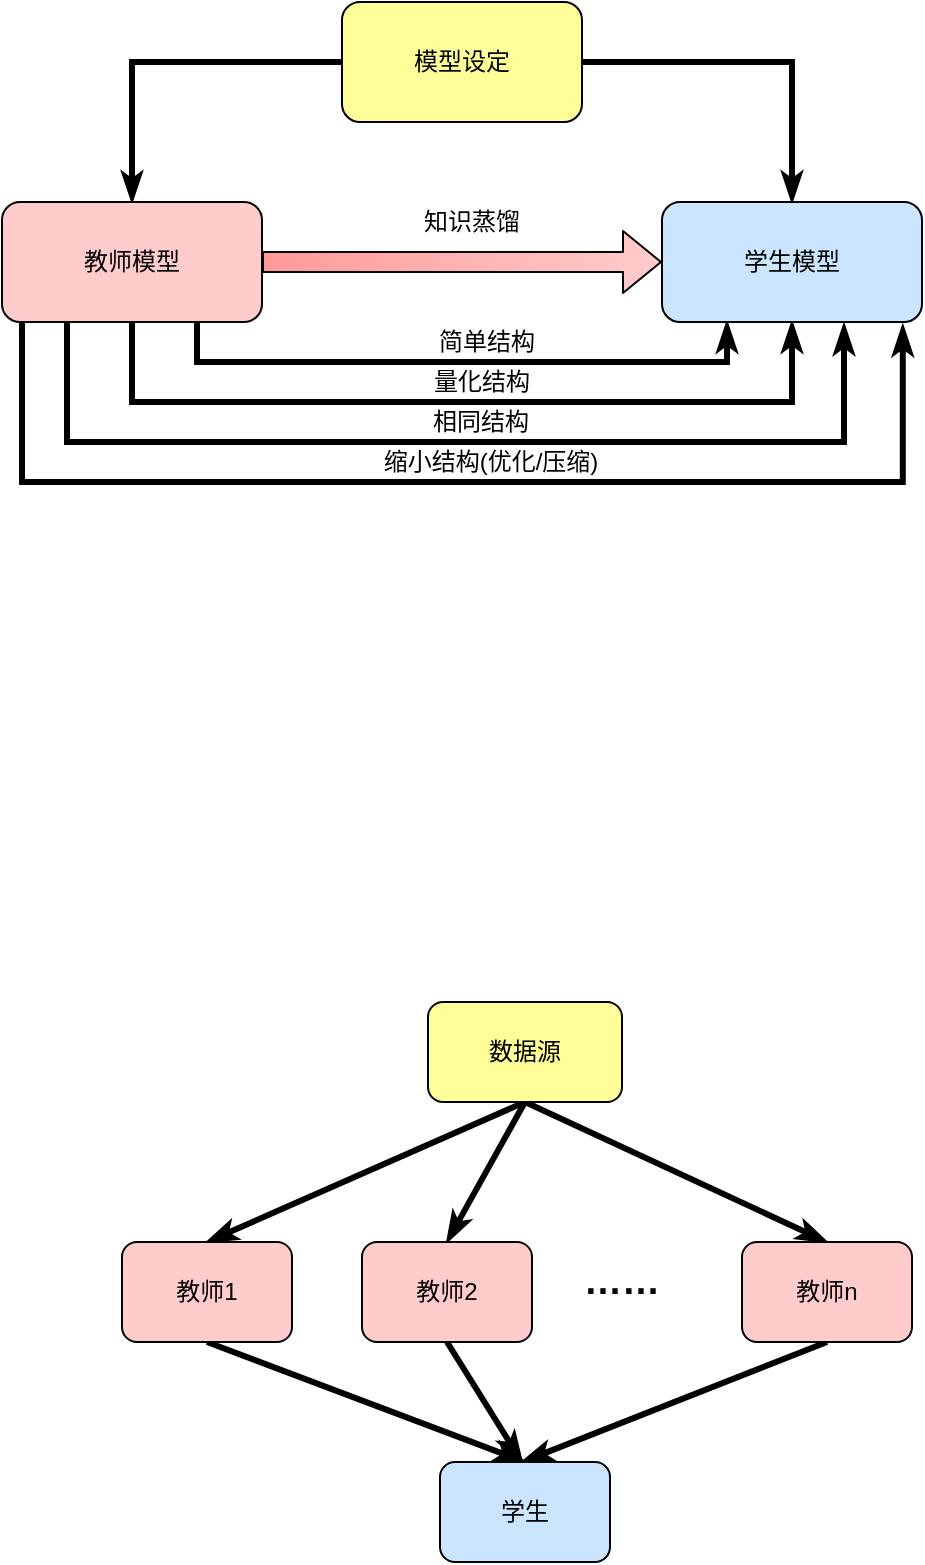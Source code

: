 <mxfile version="14.4.7" type="github">
  <diagram id="CCF14BdAKm4wxbj0LPr0" name="第 1 页">
    <mxGraphModel dx="1209" dy="599" grid="1" gridSize="10" guides="1" tooltips="1" connect="1" arrows="1" fold="1" page="1" pageScale="1" pageWidth="850" pageHeight="1100" math="0" shadow="0">
      <root>
        <mxCell id="0" />
        <mxCell id="1" parent="0" />
        <mxCell id="P4LfsCkp0AAmiIVGXh1K-5" style="edgeStyle=orthogonalEdgeStyle;rounded=0;orthogonalLoop=1;jettySize=auto;html=1;exitX=0;exitY=0.5;exitDx=0;exitDy=0;entryX=0.5;entryY=0;entryDx=0;entryDy=0;strokeWidth=3;endArrow=classicThin;endFill=1;" edge="1" parent="1" source="P4LfsCkp0AAmiIVGXh1K-1" target="P4LfsCkp0AAmiIVGXh1K-2">
          <mxGeometry relative="1" as="geometry" />
        </mxCell>
        <mxCell id="P4LfsCkp0AAmiIVGXh1K-6" style="edgeStyle=orthogonalEdgeStyle;rounded=0;orthogonalLoop=1;jettySize=auto;html=1;exitX=1;exitY=0.5;exitDx=0;exitDy=0;entryX=0.5;entryY=0;entryDx=0;entryDy=0;strokeWidth=3;endArrow=classicThin;endFill=1;" edge="1" parent="1" source="P4LfsCkp0AAmiIVGXh1K-1" target="P4LfsCkp0AAmiIVGXh1K-3">
          <mxGeometry relative="1" as="geometry" />
        </mxCell>
        <mxCell id="P4LfsCkp0AAmiIVGXh1K-1" value="模型设定" style="rounded=1;whiteSpace=wrap;html=1;fillColor=#FFFF99;" vertex="1" parent="1">
          <mxGeometry x="320" y="180" width="120" height="60" as="geometry" />
        </mxCell>
        <mxCell id="P4LfsCkp0AAmiIVGXh1K-7" style="edgeStyle=orthogonalEdgeStyle;rounded=0;orthogonalLoop=1;jettySize=auto;html=1;exitX=0.75;exitY=1;exitDx=0;exitDy=0;entryX=0.25;entryY=1;entryDx=0;entryDy=0;strokeWidth=3;endArrow=classicThin;endFill=1;" edge="1" parent="1" source="P4LfsCkp0AAmiIVGXh1K-2" target="P4LfsCkp0AAmiIVGXh1K-3">
          <mxGeometry relative="1" as="geometry" />
        </mxCell>
        <mxCell id="P4LfsCkp0AAmiIVGXh1K-8" style="edgeStyle=orthogonalEdgeStyle;rounded=0;orthogonalLoop=1;jettySize=auto;html=1;exitX=0.5;exitY=1;exitDx=0;exitDy=0;entryX=0.5;entryY=1;entryDx=0;entryDy=0;strokeWidth=3;endArrow=classicThin;endFill=1;" edge="1" parent="1" source="P4LfsCkp0AAmiIVGXh1K-2" target="P4LfsCkp0AAmiIVGXh1K-3">
          <mxGeometry relative="1" as="geometry">
            <Array as="points">
              <mxPoint x="220" y="380" />
              <mxPoint x="540" y="380" />
            </Array>
          </mxGeometry>
        </mxCell>
        <mxCell id="P4LfsCkp0AAmiIVGXh1K-9" style="edgeStyle=orthogonalEdgeStyle;rounded=0;orthogonalLoop=1;jettySize=auto;html=1;exitX=0.25;exitY=1;exitDx=0;exitDy=0;entryX=0.7;entryY=1.017;entryDx=0;entryDy=0;entryPerimeter=0;strokeWidth=3;endArrow=classicThin;endFill=1;" edge="1" parent="1" source="P4LfsCkp0AAmiIVGXh1K-2" target="P4LfsCkp0AAmiIVGXh1K-3">
          <mxGeometry relative="1" as="geometry">
            <Array as="points">
              <mxPoint x="183" y="400" />
              <mxPoint x="571" y="400" />
            </Array>
          </mxGeometry>
        </mxCell>
        <mxCell id="P4LfsCkp0AAmiIVGXh1K-10" style="edgeStyle=orthogonalEdgeStyle;rounded=0;orthogonalLoop=1;jettySize=auto;html=1;entryX=0.926;entryY=1.028;entryDx=0;entryDy=0;entryPerimeter=0;strokeWidth=3;endArrow=classicThin;endFill=1;" edge="1" parent="1" target="P4LfsCkp0AAmiIVGXh1K-3">
          <mxGeometry relative="1" as="geometry">
            <mxPoint x="160" y="340" as="sourcePoint" />
            <mxPoint x="600" y="330" as="targetPoint" />
            <Array as="points">
              <mxPoint x="160" y="420" />
              <mxPoint x="600" y="420" />
            </Array>
          </mxGeometry>
        </mxCell>
        <mxCell id="P4LfsCkp0AAmiIVGXh1K-2" value="教师模型" style="rounded=1;whiteSpace=wrap;html=1;fillColor=#FFCCCC;" vertex="1" parent="1">
          <mxGeometry x="150" y="280" width="130" height="60" as="geometry" />
        </mxCell>
        <mxCell id="P4LfsCkp0AAmiIVGXh1K-3" value="学生模型" style="rounded=1;whiteSpace=wrap;html=1;fillColor=#CCE5FF;" vertex="1" parent="1">
          <mxGeometry x="480" y="280" width="130" height="60" as="geometry" />
        </mxCell>
        <mxCell id="P4LfsCkp0AAmiIVGXh1K-4" value="" style="shape=flexArrow;endArrow=classic;html=1;exitX=1;exitY=0.5;exitDx=0;exitDy=0;entryX=0;entryY=0.5;entryDx=0;entryDy=0;fillColor=#FFCCCC;gradientColor=#FF9999;gradientDirection=west;" edge="1" parent="1" source="P4LfsCkp0AAmiIVGXh1K-2" target="P4LfsCkp0AAmiIVGXh1K-3">
          <mxGeometry width="50" height="50" relative="1" as="geometry">
            <mxPoint x="280" y="330" as="sourcePoint" />
            <mxPoint x="330" y="280" as="targetPoint" />
          </mxGeometry>
        </mxCell>
        <mxCell id="P4LfsCkp0AAmiIVGXh1K-11" value="知识蒸馏" style="text;html=1;strokeColor=none;fillColor=none;align=center;verticalAlign=middle;whiteSpace=wrap;rounded=0;" vertex="1" parent="1">
          <mxGeometry x="360" y="280" width="50" height="20" as="geometry" />
        </mxCell>
        <mxCell id="P4LfsCkp0AAmiIVGXh1K-12" value="简单结构" style="text;html=1;strokeColor=none;fillColor=none;align=center;verticalAlign=middle;whiteSpace=wrap;rounded=0;" vertex="1" parent="1">
          <mxGeometry x="365" y="340" width="55" height="20" as="geometry" />
        </mxCell>
        <mxCell id="P4LfsCkp0AAmiIVGXh1K-15" value="量化结构" style="text;html=1;strokeColor=none;fillColor=none;align=center;verticalAlign=middle;whiteSpace=wrap;rounded=0;" vertex="1" parent="1">
          <mxGeometry x="365" y="360" width="50" height="20" as="geometry" />
        </mxCell>
        <mxCell id="P4LfsCkp0AAmiIVGXh1K-16" value="相同结构" style="text;html=1;strokeColor=none;fillColor=none;align=center;verticalAlign=middle;whiteSpace=wrap;rounded=0;" vertex="1" parent="1">
          <mxGeometry x="362.5" y="380" width="52.5" height="20" as="geometry" />
        </mxCell>
        <mxCell id="P4LfsCkp0AAmiIVGXh1K-19" value="缩小结构(优化/压缩)" style="text;html=1;strokeColor=none;fillColor=none;align=center;verticalAlign=middle;whiteSpace=wrap;rounded=0;" vertex="1" parent="1">
          <mxGeometry x="327.5" y="400" width="132.5" height="20" as="geometry" />
        </mxCell>
        <mxCell id="P4LfsCkp0AAmiIVGXh1K-25" style="rounded=0;orthogonalLoop=1;jettySize=auto;html=1;exitX=0.5;exitY=1;exitDx=0;exitDy=0;entryX=0.5;entryY=0;entryDx=0;entryDy=0;endArrow=classicThin;endFill=1;strokeWidth=3;fillColor=#FFCCCC;gradientColor=#FF9999;" edge="1" parent="1" source="P4LfsCkp0AAmiIVGXh1K-20" target="P4LfsCkp0AAmiIVGXh1K-21">
          <mxGeometry relative="1" as="geometry" />
        </mxCell>
        <mxCell id="P4LfsCkp0AAmiIVGXh1K-26" style="edgeStyle=none;rounded=0;orthogonalLoop=1;jettySize=auto;html=1;exitX=0.5;exitY=1;exitDx=0;exitDy=0;entryX=0.5;entryY=0;entryDx=0;entryDy=0;endArrow=classicThin;endFill=1;strokeWidth=3;fillColor=#FFCCCC;gradientColor=#FF9999;" edge="1" parent="1" source="P4LfsCkp0AAmiIVGXh1K-20" target="P4LfsCkp0AAmiIVGXh1K-22">
          <mxGeometry relative="1" as="geometry" />
        </mxCell>
        <mxCell id="P4LfsCkp0AAmiIVGXh1K-27" style="edgeStyle=none;rounded=0;orthogonalLoop=1;jettySize=auto;html=1;exitX=0.5;exitY=1;exitDx=0;exitDy=0;entryX=0.5;entryY=0;entryDx=0;entryDy=0;endArrow=classicThin;endFill=1;strokeWidth=3;fillColor=#FFCCCC;gradientColor=#FF9999;" edge="1" parent="1" source="P4LfsCkp0AAmiIVGXh1K-20" target="P4LfsCkp0AAmiIVGXh1K-23">
          <mxGeometry relative="1" as="geometry" />
        </mxCell>
        <mxCell id="P4LfsCkp0AAmiIVGXh1K-20" value="数据源" style="rounded=1;whiteSpace=wrap;html=1;fillColor=#FFFF99;gradientColor=none;" vertex="1" parent="1">
          <mxGeometry x="363" y="680" width="97" height="50" as="geometry" />
        </mxCell>
        <mxCell id="P4LfsCkp0AAmiIVGXh1K-29" style="edgeStyle=none;rounded=0;orthogonalLoop=1;jettySize=auto;html=1;exitX=0.5;exitY=1;exitDx=0;exitDy=0;entryX=0.5;entryY=0;entryDx=0;entryDy=0;endArrow=classicThin;endFill=1;strokeWidth=3;fillColor=#FFCCCC;gradientColor=#FF9999;" edge="1" parent="1" source="P4LfsCkp0AAmiIVGXh1K-21" target="P4LfsCkp0AAmiIVGXh1K-24">
          <mxGeometry relative="1" as="geometry" />
        </mxCell>
        <mxCell id="P4LfsCkp0AAmiIVGXh1K-21" value="教师1&lt;span style=&quot;color: rgba(0 , 0 , 0 , 0) ; font-family: monospace ; font-size: 0px&quot;&gt;%3CmxGraphModel%3E%3Croot%3E%3CmxCell%20id%3D%220%22%2F%3E%3CmxCell%20id%3D%221%22%20parent%3D%220%22%2F%3E%3CmxCell%20id%3D%222%22%20value%3D%22%E7%9B%B8%E5%90%8C%E7%BB%93%E6%9E%84%22%20style%3D%22text%3Bhtml%3D1%3BstrokeColor%3Dnone%3BfillColor%3Dnone%3Balign%3Dcenter%3BverticalAlign%3Dmiddle%3BwhiteSpace%3Dwrap%3Brounded%3D0%3B%22%20vertex%3D%221%22%20parent%3D%221%22%3E%3CmxGeometry%20x%3D%22367.5%22%20y%3D%22380%22%20width%3D%2252.5%22%20height%3D%2220%22%20as%3D%22geometry%22%2F%3E%3C%2FmxCell%3E%3C%2Froot%3E%3C%2FmxGraphModel%3E&lt;/span&gt;" style="rounded=1;whiteSpace=wrap;html=1;gradientColor=none;fillColor=#FFCCCC;" vertex="1" parent="1">
          <mxGeometry x="210" y="800" width="85" height="50" as="geometry" />
        </mxCell>
        <mxCell id="P4LfsCkp0AAmiIVGXh1K-30" style="edgeStyle=none;rounded=0;orthogonalLoop=1;jettySize=auto;html=1;exitX=0.5;exitY=1;exitDx=0;exitDy=0;endArrow=classicThin;endFill=1;strokeWidth=3;fillColor=#FFCCCC;gradientColor=#FF9999;" edge="1" parent="1" source="P4LfsCkp0AAmiIVGXh1K-22">
          <mxGeometry relative="1" as="geometry">
            <mxPoint x="410" y="910" as="targetPoint" />
          </mxGeometry>
        </mxCell>
        <mxCell id="P4LfsCkp0AAmiIVGXh1K-22" value="教师2&lt;span style=&quot;color: rgba(0 , 0 , 0 , 0) ; font-family: monospace ; font-size: 0px&quot;&gt;%3CmxGraphModel%3E%3Croot%3E%3CmxCell%20id%3D%220%22%2F%3E%3CmxCell%20id%3D%221%22%20parent%3D%220%22%2F%3E%3CmxCell%20id%3D%222%22%20value%3D%22%E7%9B%B8%E5%90%8C%E7%BB%93%E6%9E%84%22%20style%3D%22text%3Bhtml%3D1%3BstrokeColor%3Dnone%3BfillColor%3Dnone%3Balign%3Dcenter%3BverticalAlign%3Dmiddle%3BwhiteSpace%3Dwrap%3Brounded%3D0%3B%22%20vertex%3D%221%22%20parent%3D%221%22%3E%3CmxGeometry%20x%3D%22367.5%22%20y%3D%22380%22%20width%3D%2252.5%22%20height%3D%2220%22%20as%3D%22geometry%22%2F%3E%3C%2FmxCell%3E%3C%2Froot%3E%3C%2FmxGraphModel%32&lt;/span&gt;" style="rounded=1;whiteSpace=wrap;html=1;gradientColor=none;fillColor=#FFCCCC;" vertex="1" parent="1">
          <mxGeometry x="330" y="800" width="85" height="50" as="geometry" />
        </mxCell>
        <mxCell id="P4LfsCkp0AAmiIVGXh1K-31" style="edgeStyle=none;rounded=0;orthogonalLoop=1;jettySize=auto;html=1;exitX=0.5;exitY=1;exitDx=0;exitDy=0;endArrow=classicThin;endFill=1;strokeWidth=3;fillColor=#FFCCCC;gradientColor=#FF9999;" edge="1" parent="1" source="P4LfsCkp0AAmiIVGXh1K-23">
          <mxGeometry relative="1" as="geometry">
            <mxPoint x="410" y="910" as="targetPoint" />
          </mxGeometry>
        </mxCell>
        <mxCell id="P4LfsCkp0AAmiIVGXh1K-23" value="教师n&lt;span style=&quot;color: rgba(0 , 0 , 0 , 0) ; font-family: monospace ; font-size: 0px&quot;&gt;%3CmxGraphModel%3E%3Croot%3E%3CmxCell%20id%3D%220%22%2F%3E%3CmxCell%20id%3D%221%22%20parent%3D%220%22%2F%3E%3CmxCell%20id%3D%222%22%20value%3D%22%E7%9B%B8%E5%90%8C%E7%BB%93%E6%9E%84%22%20style%3D%22text%3Bhtml%3D1%3BstrokeColor%3Dnone%3BfillColor%3Dnone%3Balign%3Dcenter%3BverticalAlign%3Dmiddle%3BwhiteSpace%3Dwrap%3Brounded%3D0%3B%22%20vertex%3D%221%22%20parent%3D%221%22%3E%3CmxGeometry%20x%3D%22367.5%22%20y%3D%22380%22%20width%3D%2252.5%22%20height%3D%2220%22%20as%3D%22geometry%22%2F%3E%3C%2FmxCell%3E%3C%2Froot%3E%3C%2FmxGraphModel%3E&lt;/span&gt;" style="rounded=1;whiteSpace=wrap;html=1;gradientColor=none;fillColor=#FFCCCC;" vertex="1" parent="1">
          <mxGeometry x="520" y="800" width="85" height="50" as="geometry" />
        </mxCell>
        <mxCell id="P4LfsCkp0AAmiIVGXh1K-24" value="学生" style="rounded=1;whiteSpace=wrap;html=1;gradientColor=none;fillColor=#CCE5FF;" vertex="1" parent="1">
          <mxGeometry x="369" y="910" width="85" height="50" as="geometry" />
        </mxCell>
        <mxCell id="P4LfsCkp0AAmiIVGXh1K-28" value="&lt;b&gt;&lt;font style=&quot;font-size: 19px&quot;&gt;……&lt;/font&gt;&lt;/b&gt;" style="text;html=1;strokeColor=none;fillColor=none;align=center;verticalAlign=middle;whiteSpace=wrap;rounded=0;" vertex="1" parent="1">
          <mxGeometry x="440" y="810" width="40" height="20" as="geometry" />
        </mxCell>
      </root>
    </mxGraphModel>
  </diagram>
</mxfile>
